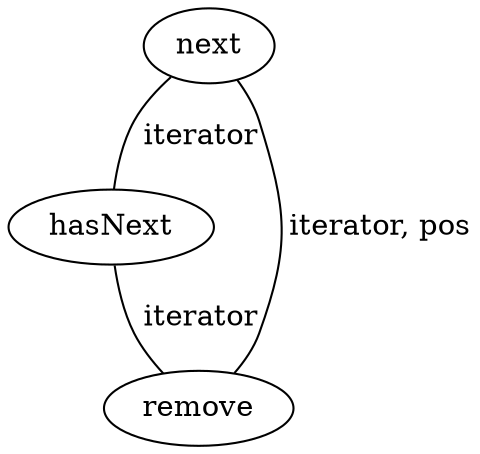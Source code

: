 digraph G {
next;
hasNext;
remove;
next -> hasNext [label=" iterator", dir=none];
next -> remove [label=" iterator, pos", dir=none];
hasNext -> remove [label=" iterator", dir=none];
}